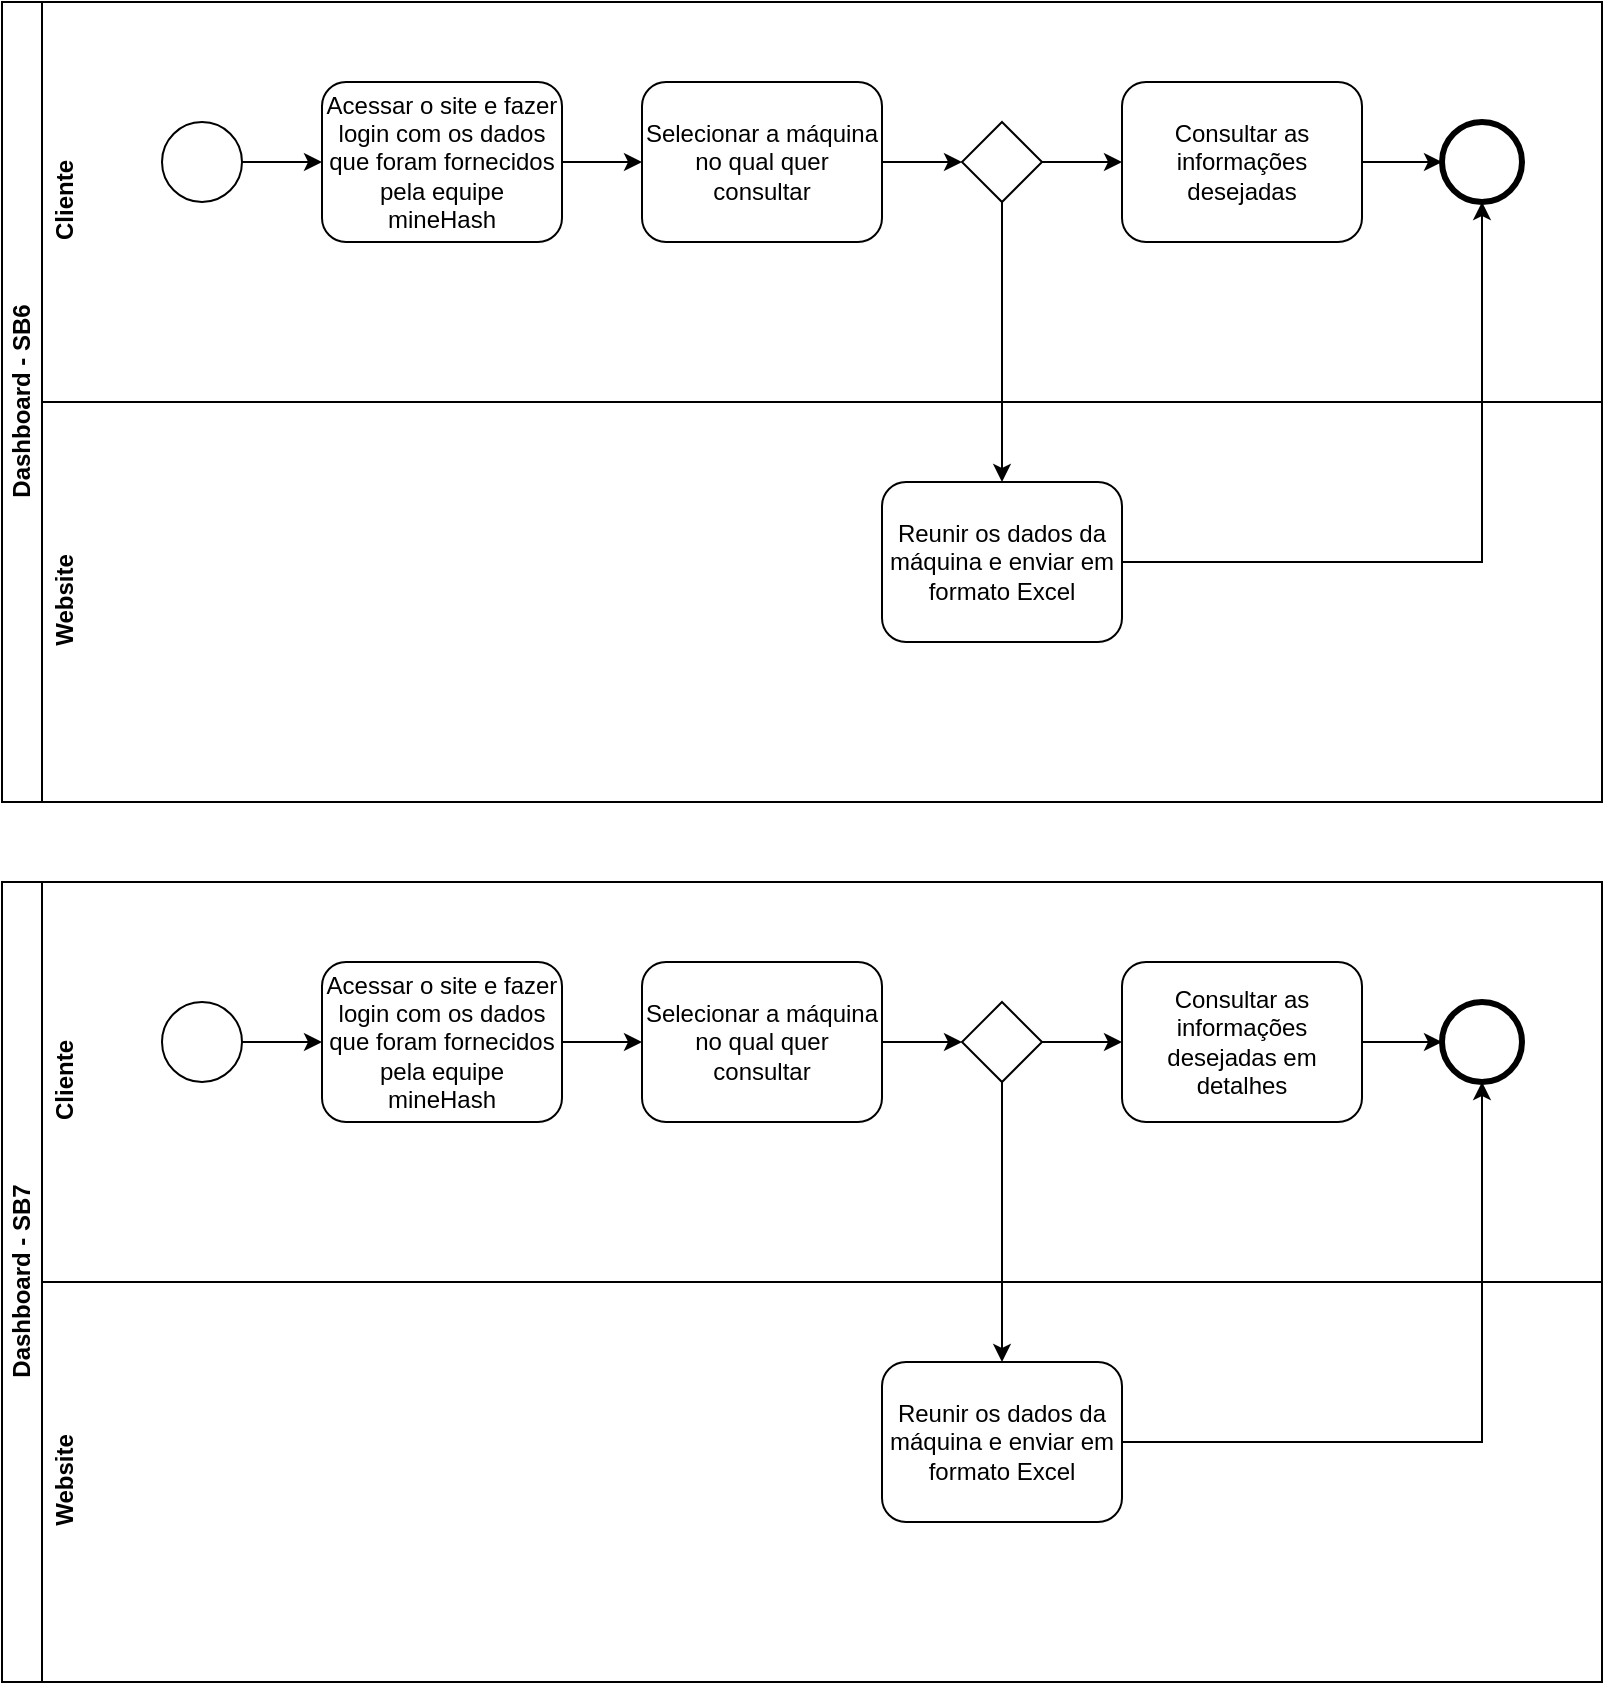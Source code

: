 <mxfile version="12.0.0" type="device" pages="1"><diagram name="Page-1" id="2a216829-ef6e-dabb-86c1-c78162f3ba2b"><mxGraphModel dx="958" dy="514" grid="1" gridSize="10" guides="1" tooltips="1" connect="1" arrows="1" fold="1" page="1" pageScale="1" pageWidth="850" pageHeight="1100" background="#ffffff" math="0" shadow="0"><root><mxCell id="0"/><mxCell id="1" parent="0"/><mxCell id="-WMDYyaFxEc7iq1_zhy7-1" value="Dashboard - SB6" style="swimlane;html=1;horizontal=0;startSize=20;" vertex="1" parent="1"><mxGeometry x="40" y="40" width="800" height="400" as="geometry"/></mxCell><mxCell id="-WMDYyaFxEc7iq1_zhy7-2" value="Cliente" style="swimlane;html=1;horizontal=0;swimlaneLine=0;" vertex="1" parent="-WMDYyaFxEc7iq1_zhy7-1"><mxGeometry x="20" width="780" height="200" as="geometry"/></mxCell><mxCell id="-WMDYyaFxEc7iq1_zhy7-18" style="edgeStyle=orthogonalEdgeStyle;rounded=0;orthogonalLoop=1;jettySize=auto;html=1;entryX=0;entryY=0.5;entryDx=0;entryDy=0;" edge="1" parent="-WMDYyaFxEc7iq1_zhy7-2" source="-WMDYyaFxEc7iq1_zhy7-4" target="-WMDYyaFxEc7iq1_zhy7-17"><mxGeometry relative="1" as="geometry"/></mxCell><mxCell id="-WMDYyaFxEc7iq1_zhy7-4" value="Acessar o site e fazer login com os dados que foram fornecidos pela equipe mineHash" style="shape=ext;rounded=1;html=1;whiteSpace=wrap;" vertex="1" parent="-WMDYyaFxEc7iq1_zhy7-2"><mxGeometry x="140" y="40" width="120" height="80" as="geometry"/></mxCell><mxCell id="-WMDYyaFxEc7iq1_zhy7-16" style="edgeStyle=orthogonalEdgeStyle;rounded=0;orthogonalLoop=1;jettySize=auto;html=1;exitX=1;exitY=0.5;exitDx=0;exitDy=0;entryX=0;entryY=0.5;entryDx=0;entryDy=0;" edge="1" parent="-WMDYyaFxEc7iq1_zhy7-2" source="-WMDYyaFxEc7iq1_zhy7-7" target="-WMDYyaFxEc7iq1_zhy7-14"><mxGeometry relative="1" as="geometry"/></mxCell><mxCell id="-WMDYyaFxEc7iq1_zhy7-7" value="" style="rhombus;whiteSpace=wrap;html=1;" vertex="1" parent="-WMDYyaFxEc7iq1_zhy7-2"><mxGeometry x="460" y="60" width="40" height="40" as="geometry"/></mxCell><mxCell id="-WMDYyaFxEc7iq1_zhy7-24" style="edgeStyle=orthogonalEdgeStyle;rounded=0;orthogonalLoop=1;jettySize=auto;html=1;exitX=1;exitY=0.5;exitDx=0;exitDy=0;entryX=0;entryY=0.5;entryDx=0;entryDy=0;" edge="1" parent="-WMDYyaFxEc7iq1_zhy7-2" source="-WMDYyaFxEc7iq1_zhy7-14" target="-WMDYyaFxEc7iq1_zhy7-21"><mxGeometry relative="1" as="geometry"/></mxCell><mxCell id="-WMDYyaFxEc7iq1_zhy7-14" value="Consultar as informações desejadas" style="shape=ext;rounded=1;html=1;whiteSpace=wrap;" vertex="1" parent="-WMDYyaFxEc7iq1_zhy7-2"><mxGeometry x="540" y="40" width="120" height="80" as="geometry"/></mxCell><mxCell id="-WMDYyaFxEc7iq1_zhy7-20" style="edgeStyle=orthogonalEdgeStyle;rounded=0;orthogonalLoop=1;jettySize=auto;html=1;exitX=1;exitY=0.5;exitDx=0;exitDy=0;entryX=0;entryY=0.5;entryDx=0;entryDy=0;" edge="1" parent="-WMDYyaFxEc7iq1_zhy7-2" source="-WMDYyaFxEc7iq1_zhy7-17" target="-WMDYyaFxEc7iq1_zhy7-7"><mxGeometry relative="1" as="geometry"/></mxCell><mxCell id="-WMDYyaFxEc7iq1_zhy7-17" value="Selecionar a máquina no qual quer consultar" style="shape=ext;rounded=1;html=1;whiteSpace=wrap;" vertex="1" parent="-WMDYyaFxEc7iq1_zhy7-2"><mxGeometry x="300" y="40" width="120" height="80" as="geometry"/></mxCell><mxCell id="-WMDYyaFxEc7iq1_zhy7-21" value="" style="shape=mxgraph.bpmn.shape;html=1;verticalLabelPosition=bottom;labelBackgroundColor=#ffffff;verticalAlign=top;align=center;perimeter=ellipsePerimeter;outlineConnect=0;outline=end;symbol=general;" vertex="1" parent="-WMDYyaFxEc7iq1_zhy7-2"><mxGeometry x="700" y="60" width="40" height="40" as="geometry"/></mxCell><mxCell id="-WMDYyaFxEc7iq1_zhy7-23" style="edgeStyle=orthogonalEdgeStyle;rounded=0;orthogonalLoop=1;jettySize=auto;html=1;exitX=1;exitY=0.5;exitDx=0;exitDy=0;entryX=0;entryY=0.5;entryDx=0;entryDy=0;" edge="1" parent="-WMDYyaFxEc7iq1_zhy7-2" source="-WMDYyaFxEc7iq1_zhy7-22" target="-WMDYyaFxEc7iq1_zhy7-4"><mxGeometry relative="1" as="geometry"/></mxCell><mxCell id="-WMDYyaFxEc7iq1_zhy7-22" value="" style="shape=mxgraph.bpmn.shape;html=1;verticalLabelPosition=bottom;labelBackgroundColor=#ffffff;verticalAlign=top;align=center;perimeter=ellipsePerimeter;outlineConnect=0;outline=standard;symbol=general;" vertex="1" parent="-WMDYyaFxEc7iq1_zhy7-2"><mxGeometry x="60" y="60" width="40" height="40" as="geometry"/></mxCell><mxCell id="-WMDYyaFxEc7iq1_zhy7-3" value="Website" style="swimlane;html=1;horizontal=0;swimlaneLine=0;" vertex="1" parent="-WMDYyaFxEc7iq1_zhy7-1"><mxGeometry x="20" y="200" width="780" height="200" as="geometry"/></mxCell><mxCell id="-WMDYyaFxEc7iq1_zhy7-5" value="Reunir os dados da máquina e enviar em formato Excel" style="shape=ext;rounded=1;html=1;whiteSpace=wrap;" vertex="1" parent="-WMDYyaFxEc7iq1_zhy7-3"><mxGeometry x="420" y="40" width="120" height="80" as="geometry"/></mxCell><mxCell id="-WMDYyaFxEc7iq1_zhy7-9" style="edgeStyle=orthogonalEdgeStyle;rounded=0;orthogonalLoop=1;jettySize=auto;html=1;exitX=0.5;exitY=1;exitDx=0;exitDy=0;" edge="1" parent="-WMDYyaFxEc7iq1_zhy7-1" source="-WMDYyaFxEc7iq1_zhy7-7" target="-WMDYyaFxEc7iq1_zhy7-5"><mxGeometry relative="1" as="geometry"/></mxCell><mxCell id="-WMDYyaFxEc7iq1_zhy7-25" style="edgeStyle=orthogonalEdgeStyle;rounded=0;orthogonalLoop=1;jettySize=auto;html=1;exitX=1;exitY=0.5;exitDx=0;exitDy=0;entryX=0.5;entryY=1;entryDx=0;entryDy=0;" edge="1" parent="-WMDYyaFxEc7iq1_zhy7-1" source="-WMDYyaFxEc7iq1_zhy7-5" target="-WMDYyaFxEc7iq1_zhy7-21"><mxGeometry relative="1" as="geometry"/></mxCell><mxCell id="-WMDYyaFxEc7iq1_zhy7-26" value="Dashboard - SB7" style="swimlane;html=1;horizontal=0;startSize=20;" vertex="1" parent="1"><mxGeometry x="40" y="480" width="800" height="400" as="geometry"/></mxCell><mxCell id="-WMDYyaFxEc7iq1_zhy7-27" value="Cliente" style="swimlane;html=1;horizontal=0;swimlaneLine=0;" vertex="1" parent="-WMDYyaFxEc7iq1_zhy7-26"><mxGeometry x="20" width="780" height="200" as="geometry"/></mxCell><mxCell id="-WMDYyaFxEc7iq1_zhy7-28" style="edgeStyle=orthogonalEdgeStyle;rounded=0;orthogonalLoop=1;jettySize=auto;html=1;entryX=0;entryY=0.5;entryDx=0;entryDy=0;" edge="1" parent="-WMDYyaFxEc7iq1_zhy7-27" source="-WMDYyaFxEc7iq1_zhy7-29" target="-WMDYyaFxEc7iq1_zhy7-35"><mxGeometry relative="1" as="geometry"/></mxCell><mxCell id="-WMDYyaFxEc7iq1_zhy7-29" value="Acessar o site e fazer login com os dados que foram fornecidos pela equipe mineHash" style="shape=ext;rounded=1;html=1;whiteSpace=wrap;" vertex="1" parent="-WMDYyaFxEc7iq1_zhy7-27"><mxGeometry x="140" y="40" width="120" height="80" as="geometry"/></mxCell><mxCell id="-WMDYyaFxEc7iq1_zhy7-30" style="edgeStyle=orthogonalEdgeStyle;rounded=0;orthogonalLoop=1;jettySize=auto;html=1;exitX=1;exitY=0.5;exitDx=0;exitDy=0;entryX=0;entryY=0.5;entryDx=0;entryDy=0;" edge="1" parent="-WMDYyaFxEc7iq1_zhy7-27" source="-WMDYyaFxEc7iq1_zhy7-31" target="-WMDYyaFxEc7iq1_zhy7-33"><mxGeometry relative="1" as="geometry"/></mxCell><mxCell id="-WMDYyaFxEc7iq1_zhy7-31" value="" style="rhombus;whiteSpace=wrap;html=1;" vertex="1" parent="-WMDYyaFxEc7iq1_zhy7-27"><mxGeometry x="460" y="60" width="40" height="40" as="geometry"/></mxCell><mxCell id="-WMDYyaFxEc7iq1_zhy7-32" style="edgeStyle=orthogonalEdgeStyle;rounded=0;orthogonalLoop=1;jettySize=auto;html=1;exitX=1;exitY=0.5;exitDx=0;exitDy=0;entryX=0;entryY=0.5;entryDx=0;entryDy=0;" edge="1" parent="-WMDYyaFxEc7iq1_zhy7-27" source="-WMDYyaFxEc7iq1_zhy7-33" target="-WMDYyaFxEc7iq1_zhy7-36"><mxGeometry relative="1" as="geometry"/></mxCell><mxCell id="-WMDYyaFxEc7iq1_zhy7-33" value="Consultar as informações desejadas em detalhes" style="shape=ext;rounded=1;html=1;whiteSpace=wrap;" vertex="1" parent="-WMDYyaFxEc7iq1_zhy7-27"><mxGeometry x="540" y="40" width="120" height="80" as="geometry"/></mxCell><mxCell id="-WMDYyaFxEc7iq1_zhy7-34" style="edgeStyle=orthogonalEdgeStyle;rounded=0;orthogonalLoop=1;jettySize=auto;html=1;exitX=1;exitY=0.5;exitDx=0;exitDy=0;entryX=0;entryY=0.5;entryDx=0;entryDy=0;" edge="1" parent="-WMDYyaFxEc7iq1_zhy7-27" source="-WMDYyaFxEc7iq1_zhy7-35" target="-WMDYyaFxEc7iq1_zhy7-31"><mxGeometry relative="1" as="geometry"/></mxCell><mxCell id="-WMDYyaFxEc7iq1_zhy7-35" value="Selecionar a máquina no qual quer consultar" style="shape=ext;rounded=1;html=1;whiteSpace=wrap;" vertex="1" parent="-WMDYyaFxEc7iq1_zhy7-27"><mxGeometry x="300" y="40" width="120" height="80" as="geometry"/></mxCell><mxCell id="-WMDYyaFxEc7iq1_zhy7-36" value="" style="shape=mxgraph.bpmn.shape;html=1;verticalLabelPosition=bottom;labelBackgroundColor=#ffffff;verticalAlign=top;align=center;perimeter=ellipsePerimeter;outlineConnect=0;outline=end;symbol=general;" vertex="1" parent="-WMDYyaFxEc7iq1_zhy7-27"><mxGeometry x="700" y="60" width="40" height="40" as="geometry"/></mxCell><mxCell id="-WMDYyaFxEc7iq1_zhy7-37" style="edgeStyle=orthogonalEdgeStyle;rounded=0;orthogonalLoop=1;jettySize=auto;html=1;exitX=1;exitY=0.5;exitDx=0;exitDy=0;entryX=0;entryY=0.5;entryDx=0;entryDy=0;" edge="1" parent="-WMDYyaFxEc7iq1_zhy7-27" source="-WMDYyaFxEc7iq1_zhy7-38" target="-WMDYyaFxEc7iq1_zhy7-29"><mxGeometry relative="1" as="geometry"/></mxCell><mxCell id="-WMDYyaFxEc7iq1_zhy7-38" value="" style="shape=mxgraph.bpmn.shape;html=1;verticalLabelPosition=bottom;labelBackgroundColor=#ffffff;verticalAlign=top;align=center;perimeter=ellipsePerimeter;outlineConnect=0;outline=standard;symbol=general;" vertex="1" parent="-WMDYyaFxEc7iq1_zhy7-27"><mxGeometry x="60" y="60" width="40" height="40" as="geometry"/></mxCell><mxCell id="-WMDYyaFxEc7iq1_zhy7-39" value="Website" style="swimlane;html=1;horizontal=0;swimlaneLine=0;" vertex="1" parent="-WMDYyaFxEc7iq1_zhy7-26"><mxGeometry x="20" y="200" width="780" height="200" as="geometry"/></mxCell><mxCell id="-WMDYyaFxEc7iq1_zhy7-40" value="Reunir os dados da máquina e enviar em formato Excel" style="shape=ext;rounded=1;html=1;whiteSpace=wrap;" vertex="1" parent="-WMDYyaFxEc7iq1_zhy7-39"><mxGeometry x="420" y="40" width="120" height="80" as="geometry"/></mxCell><mxCell id="-WMDYyaFxEc7iq1_zhy7-41" style="edgeStyle=orthogonalEdgeStyle;rounded=0;orthogonalLoop=1;jettySize=auto;html=1;exitX=0.5;exitY=1;exitDx=0;exitDy=0;" edge="1" parent="-WMDYyaFxEc7iq1_zhy7-26" source="-WMDYyaFxEc7iq1_zhy7-31" target="-WMDYyaFxEc7iq1_zhy7-40"><mxGeometry relative="1" as="geometry"/></mxCell><mxCell id="-WMDYyaFxEc7iq1_zhy7-42" style="edgeStyle=orthogonalEdgeStyle;rounded=0;orthogonalLoop=1;jettySize=auto;html=1;exitX=1;exitY=0.5;exitDx=0;exitDy=0;entryX=0.5;entryY=1;entryDx=0;entryDy=0;" edge="1" parent="-WMDYyaFxEc7iq1_zhy7-26" source="-WMDYyaFxEc7iq1_zhy7-40" target="-WMDYyaFxEc7iq1_zhy7-36"><mxGeometry relative="1" as="geometry"/></mxCell></root></mxGraphModel></diagram></mxfile>